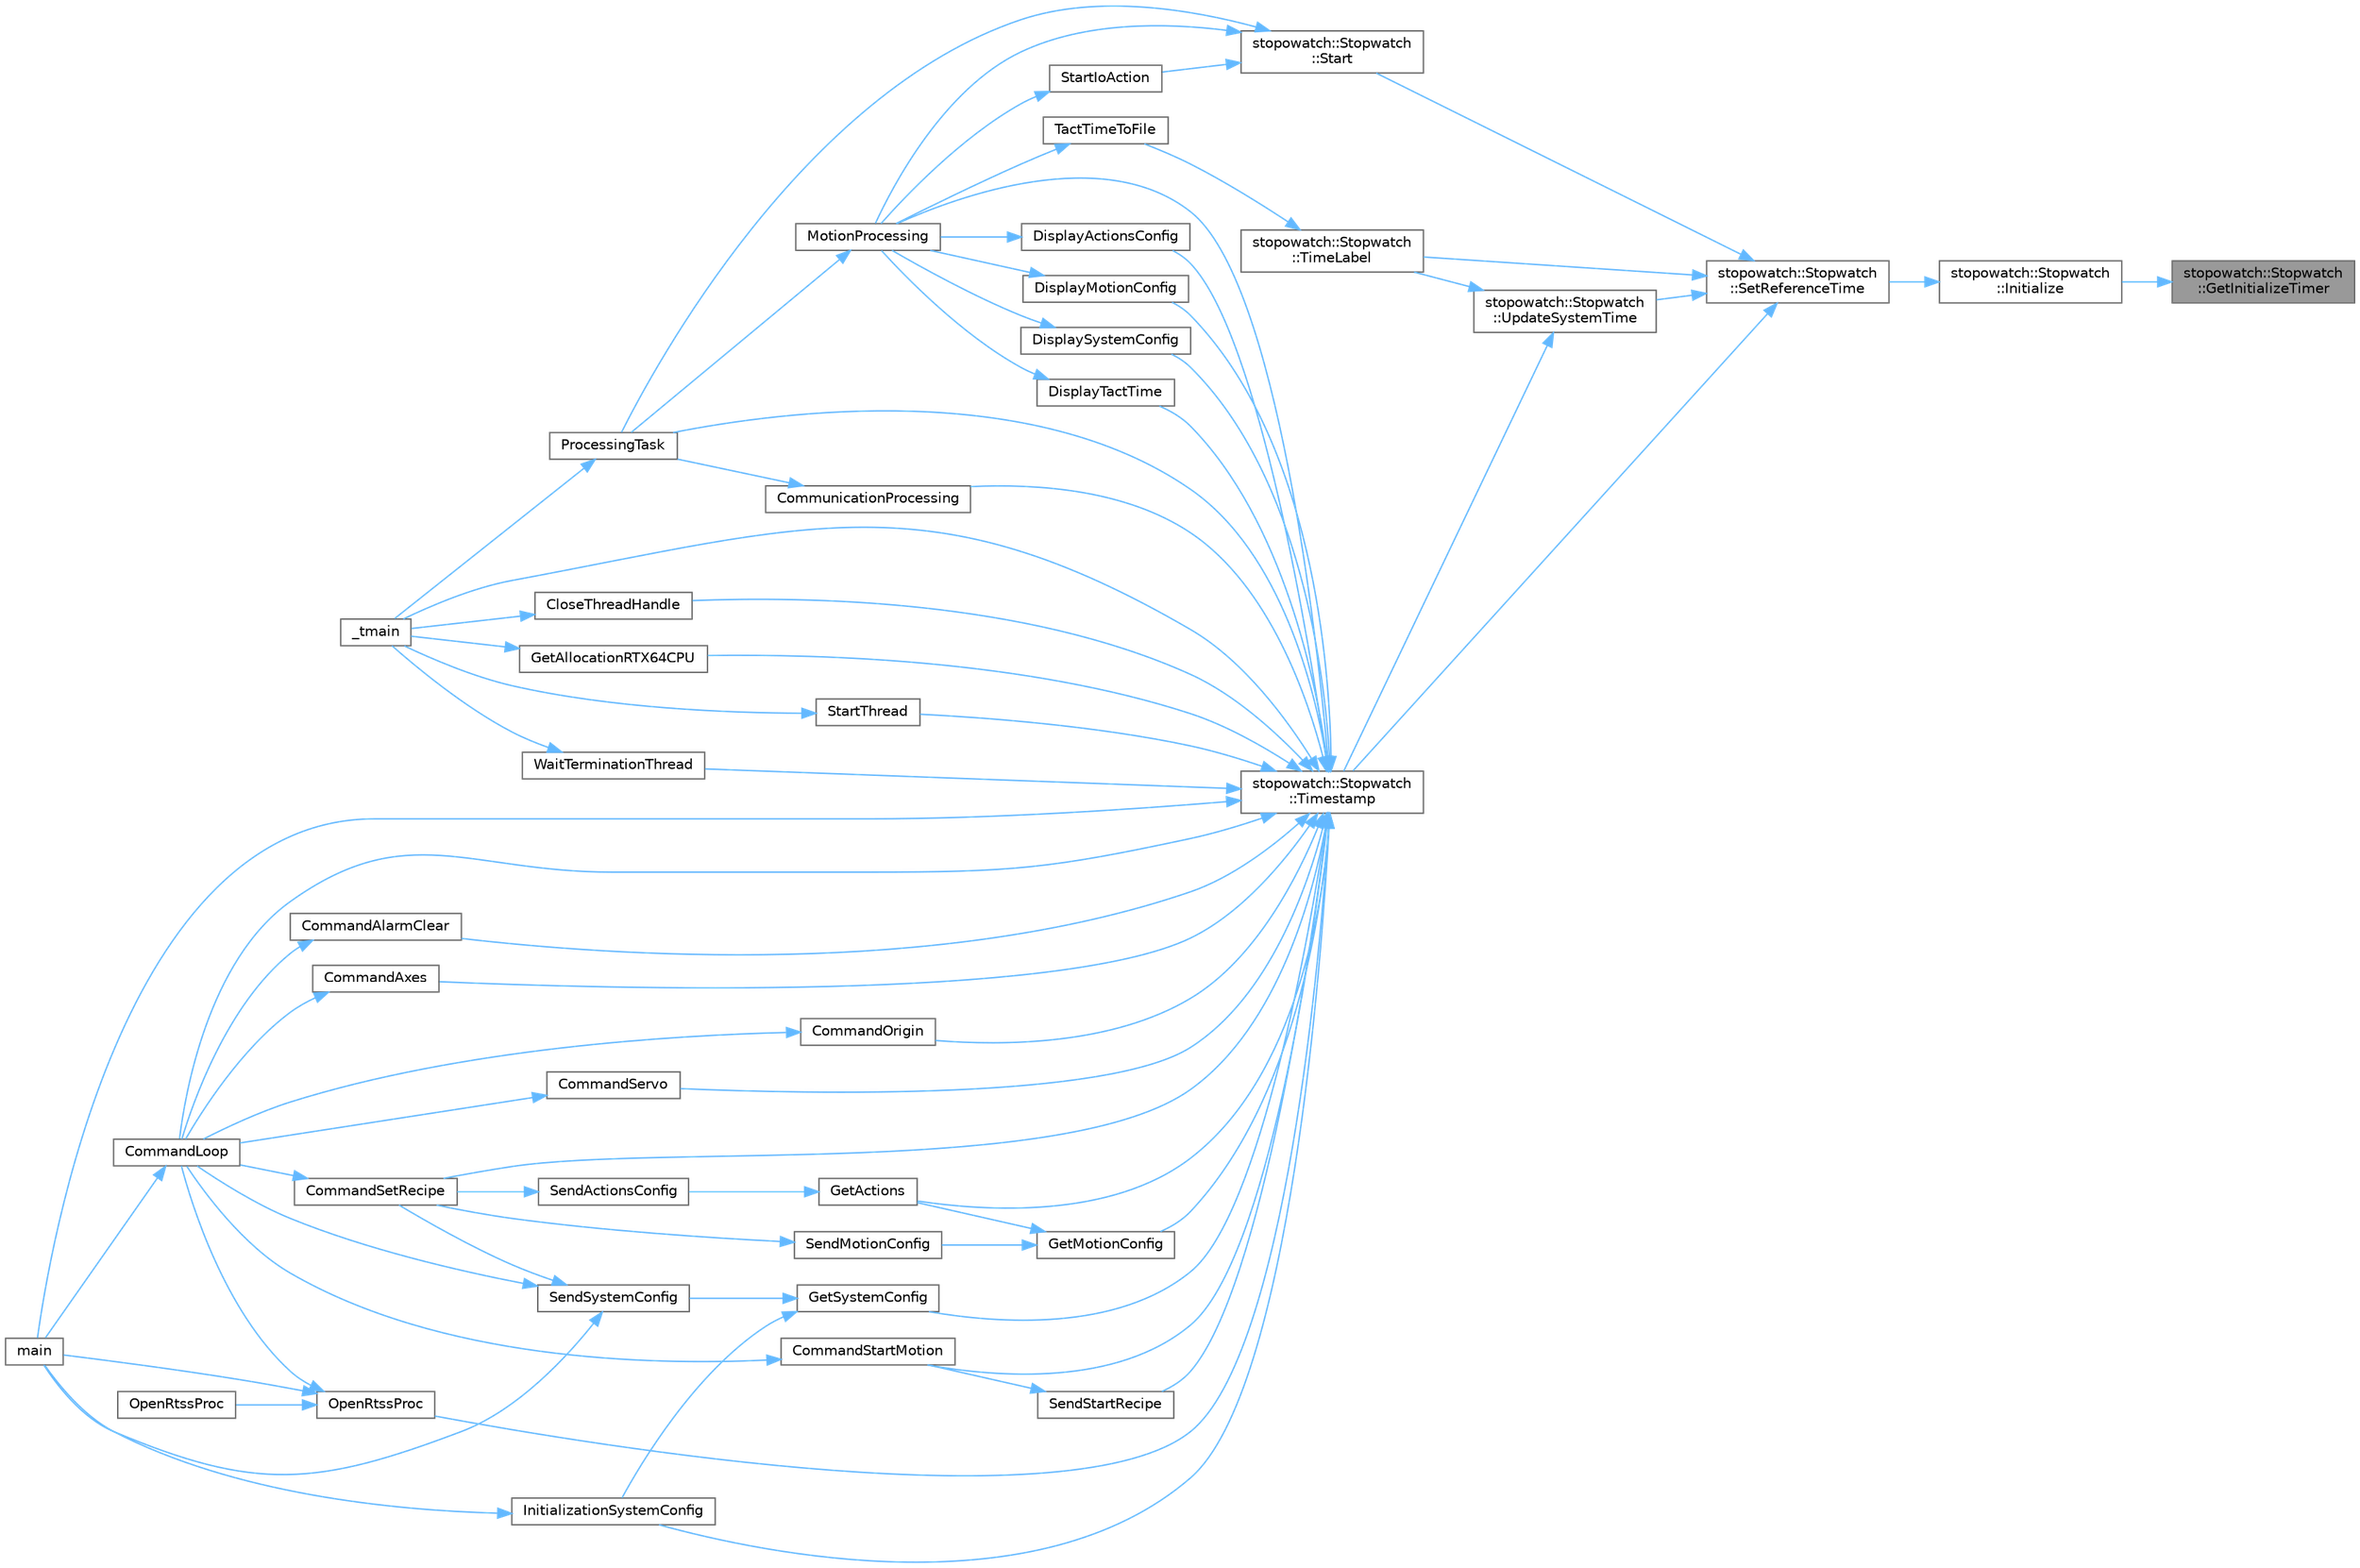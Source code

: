 digraph "stopowatch::Stopwatch::GetInitializeTimer"
{
 // LATEX_PDF_SIZE
  bgcolor="transparent";
  edge [fontname=Helvetica,fontsize=10,labelfontname=Helvetica,labelfontsize=10];
  node [fontname=Helvetica,fontsize=10,shape=box,height=0.2,width=0.4];
  rankdir="RL";
  Node1 [id="Node000001",label="stopowatch::Stopwatch\l::GetInitializeTimer",height=0.2,width=0.4,color="gray40", fillcolor="grey60", style="filled", fontcolor="black",tooltip="초기 타이머를 설정하는 함수입니다."];
  Node1 -> Node2 [id="edge1_Node000001_Node000002",dir="back",color="steelblue1",style="solid",tooltip=" "];
  Node2 [id="Node000002",label="stopowatch::Stopwatch\l::Initialize",height=0.2,width=0.4,color="grey40", fillcolor="white", style="filled",URL="$a00153.html#a7a6a5fa3f41742bb98935745bec45665",tooltip="초기화 함수입니다."];
  Node2 -> Node3 [id="edge2_Node000002_Node000003",dir="back",color="steelblue1",style="solid",tooltip=" "];
  Node3 [id="Node000003",label="stopowatch::Stopwatch\l::SetReferenceTime",height=0.2,width=0.4,color="grey40", fillcolor="white", style="filled",URL="$a00153.html#ab9109777a989e397989e57ed02f963aa",tooltip="참조 시간을 설정하는 함수입니다."];
  Node3 -> Node4 [id="edge3_Node000003_Node000004",dir="back",color="steelblue1",style="solid",tooltip=" "];
  Node4 [id="Node000004",label="stopowatch::Stopwatch\l::Start",height=0.2,width=0.4,color="grey40", fillcolor="white", style="filled",URL="$a00153.html#a592a6e97895a7f876cbf52f4d01f83ab",tooltip="지정된 채널의 타이머를 시작하는 함수입니다."];
  Node4 -> Node5 [id="edge4_Node000004_Node000005",dir="back",color="steelblue1",style="solid",tooltip=" "];
  Node5 [id="Node000005",label="MotionProcessing",height=0.2,width=0.4,color="grey40", fillcolor="white", style="filled",URL="$a00047.html#a4f9769b178418fdb7769bf8bb92c2773",tooltip="주어진 상태에 따라 모션 처리를 수행합니다."];
  Node5 -> Node6 [id="edge5_Node000005_Node000006",dir="back",color="steelblue1",style="solid",tooltip=" "];
  Node6 [id="Node000006",label="ProcessingTask",height=0.2,width=0.4,color="grey40", fillcolor="white", style="filled",URL="$a00047.html#a3db71c15151b4d493496a84b964c847b",tooltip="주어진 작업을 수행하는 스레드 함수입니다."];
  Node6 -> Node7 [id="edge6_Node000006_Node000007",dir="back",color="steelblue1",style="solid",tooltip=" "];
  Node7 [id="Node000007",label="_tmain",height=0.2,width=0.4,color="grey40", fillcolor="white", style="filled",URL="$a00047.html#a353674c5af92be7fb389265cde4e5e03",tooltip=" "];
  Node4 -> Node6 [id="edge7_Node000004_Node000006",dir="back",color="steelblue1",style="solid",tooltip=" "];
  Node4 -> Node8 [id="edge8_Node000004_Node000008",dir="back",color="steelblue1",style="solid",tooltip=" "];
  Node8 [id="Node000008",label="StartIoAction",height=0.2,width=0.4,color="grey40", fillcolor="white", style="filled",URL="$a00047.html#aba80849ebaf4b9e344713667832c33bf",tooltip="주어진 번호의 IO 액션을 시작합니다."];
  Node8 -> Node5 [id="edge9_Node000008_Node000005",dir="back",color="steelblue1",style="solid",tooltip=" "];
  Node3 -> Node9 [id="edge10_Node000003_Node000009",dir="back",color="steelblue1",style="solid",tooltip=" "];
  Node9 [id="Node000009",label="stopowatch::Stopwatch\l::TimeLabel",height=0.2,width=0.4,color="grey40", fillcolor="white", style="filled",URL="$a00153.html#a155591e6deca4cb16a0fed796c6df8c9",tooltip="현재 시간의 레이블을 문자열로 반환하는 함수입니다."];
  Node9 -> Node10 [id="edge11_Node000009_Node000010",dir="back",color="steelblue1",style="solid",tooltip=" "];
  Node10 [id="Node000010",label="TactTimeToFile",height=0.2,width=0.4,color="grey40", fillcolor="white", style="filled",URL="$a00047.html#a51ec2b1e237a68f7eb00da453d49b9c1",tooltip="동작 시간을 파일에 저장합니다."];
  Node10 -> Node5 [id="edge12_Node000010_Node000005",dir="back",color="steelblue1",style="solid",tooltip=" "];
  Node3 -> Node11 [id="edge13_Node000003_Node000011",dir="back",color="steelblue1",style="solid",tooltip=" "];
  Node11 [id="Node000011",label="stopowatch::Stopwatch\l::Timestamp",height=0.2,width=0.4,color="grey40", fillcolor="white", style="filled",URL="$a00153.html#aa8017c358d91e6facd902a0f12176da0",tooltip="현재 시간의 타임스탬프를 문자열로 반환하는 함수입니다."];
  Node11 -> Node7 [id="edge14_Node000011_Node000007",dir="back",color="steelblue1",style="solid",tooltip=" "];
  Node11 -> Node12 [id="edge15_Node000011_Node000012",dir="back",color="steelblue1",style="solid",tooltip=" "];
  Node12 [id="Node000012",label="CloseThreadHandle",height=0.2,width=0.4,color="grey40", fillcolor="white", style="filled",URL="$a00047.html#a3754d22c5256ceffecceff1d802dd1b8",tooltip="주어진 스레드 핸들을 닫습니다."];
  Node12 -> Node7 [id="edge16_Node000012_Node000007",dir="back",color="steelblue1",style="solid",tooltip=" "];
  Node11 -> Node13 [id="edge17_Node000011_Node000013",dir="back",color="steelblue1",style="solid",tooltip=" "];
  Node13 [id="Node000013",label="CommandAlarmClear",height=0.2,width=0.4,color="grey40", fillcolor="white", style="filled",URL="$a00059.html#aaf9355530299b89768fe14680b3a5e3e",tooltip="알람 해제 관련 명령어를 처리합니다."];
  Node13 -> Node14 [id="edge18_Node000013_Node000014",dir="back",color="steelblue1",style="solid",tooltip=" "];
  Node14 [id="Node000014",label="CommandLoop",height=0.2,width=0.4,color="grey40", fillcolor="white", style="filled",URL="$a00059.html#a4bab8a811513db99dd6cf77f2072aa88",tooltip="사용자 명령을 처리하는 루프입니다."];
  Node14 -> Node15 [id="edge19_Node000014_Node000015",dir="back",color="steelblue1",style="solid",tooltip=" "];
  Node15 [id="Node000015",label="main",height=0.2,width=0.4,color="grey40", fillcolor="white", style="filled",URL="$a00059.html#a9ef43c94a04d3145f5f315231da4526e",tooltip=" "];
  Node11 -> Node16 [id="edge20_Node000011_Node000016",dir="back",color="steelblue1",style="solid",tooltip=" "];
  Node16 [id="Node000016",label="CommandAxes",height=0.2,width=0.4,color="grey40", fillcolor="white", style="filled",URL="$a00059.html#adbe7f1246db3436d145db64722faed15",tooltip="축 관련 명령어를 처리합니다."];
  Node16 -> Node14 [id="edge21_Node000016_Node000014",dir="back",color="steelblue1",style="solid",tooltip=" "];
  Node11 -> Node14 [id="edge22_Node000011_Node000014",dir="back",color="steelblue1",style="solid",tooltip=" "];
  Node11 -> Node17 [id="edge23_Node000011_Node000017",dir="back",color="steelblue1",style="solid",tooltip=" "];
  Node17 [id="Node000017",label="CommandOrigin",height=0.2,width=0.4,color="grey40", fillcolor="white", style="filled",URL="$a00059.html#a7078711d4ea848605761d22f0a07d404",tooltip="원점 복귀 관련 명령어를 처리합니다."];
  Node17 -> Node14 [id="edge24_Node000017_Node000014",dir="back",color="steelblue1",style="solid",tooltip=" "];
  Node11 -> Node18 [id="edge25_Node000011_Node000018",dir="back",color="steelblue1",style="solid",tooltip=" "];
  Node18 [id="Node000018",label="CommandServo",height=0.2,width=0.4,color="grey40", fillcolor="white", style="filled",URL="$a00059.html#a97e74a080723dcde2fc3469029fdb5dd",tooltip="서보 관련 명령어를 처리합니다."];
  Node18 -> Node14 [id="edge26_Node000018_Node000014",dir="back",color="steelblue1",style="solid",tooltip=" "];
  Node11 -> Node19 [id="edge27_Node000011_Node000019",dir="back",color="steelblue1",style="solid",tooltip=" "];
  Node19 [id="Node000019",label="CommandSetRecipe",height=0.2,width=0.4,color="grey40", fillcolor="white", style="filled",URL="$a00059.html#ad1d8d77c29d483b0d119e05173b08673",tooltip="레시피 설정 관련 명령어를 처리합니다."];
  Node19 -> Node14 [id="edge28_Node000019_Node000014",dir="back",color="steelblue1",style="solid",tooltip=" "];
  Node11 -> Node20 [id="edge29_Node000011_Node000020",dir="back",color="steelblue1",style="solid",tooltip=" "];
  Node20 [id="Node000020",label="CommandStartMotion",height=0.2,width=0.4,color="grey40", fillcolor="white", style="filled",URL="$a00059.html#a27232eec7761cf7b60f64f83d591fd9c",tooltip="모션 시작 관련 명령어를 처리합니다."];
  Node20 -> Node14 [id="edge30_Node000020_Node000014",dir="back",color="steelblue1",style="solid",tooltip=" "];
  Node11 -> Node21 [id="edge31_Node000011_Node000021",dir="back",color="steelblue1",style="solid",tooltip=" "];
  Node21 [id="Node000021",label="CommunicationProcessing",height=0.2,width=0.4,color="grey40", fillcolor="white", style="filled",URL="$a00047.html#ad6cddbe389369006f50244e7ff4fd90e",tooltip="수신된 명령에 따라 통신을 처리합니다."];
  Node21 -> Node6 [id="edge32_Node000021_Node000006",dir="back",color="steelblue1",style="solid",tooltip=" "];
  Node11 -> Node22 [id="edge33_Node000011_Node000022",dir="back",color="steelblue1",style="solid",tooltip=" "];
  Node22 [id="Node000022",label="DisplayActionsConfig",height=0.2,width=0.4,color="grey40", fillcolor="white", style="filled",URL="$a00047.html#a8246ed3e255a9f6a2e43f09cfe674ee5",tooltip="모든 액션 구성 정보를 출력합니다."];
  Node22 -> Node5 [id="edge34_Node000022_Node000005",dir="back",color="steelblue1",style="solid",tooltip=" "];
  Node11 -> Node23 [id="edge35_Node000011_Node000023",dir="back",color="steelblue1",style="solid",tooltip=" "];
  Node23 [id="Node000023",label="DisplayMotionConfig",height=0.2,width=0.4,color="grey40", fillcolor="white", style="filled",URL="$a00047.html#a899d47551ba606f95dc0c49300486465",tooltip="모션 구성 정보를 출력합니다."];
  Node23 -> Node5 [id="edge36_Node000023_Node000005",dir="back",color="steelblue1",style="solid",tooltip=" "];
  Node11 -> Node24 [id="edge37_Node000011_Node000024",dir="back",color="steelblue1",style="solid",tooltip=" "];
  Node24 [id="Node000024",label="DisplaySystemConfig",height=0.2,width=0.4,color="grey40", fillcolor="white", style="filled",URL="$a00047.html#ad55b26e0e60f35d5b35fc14c426728fd",tooltip="시스템 구성 정보를 출력합니다."];
  Node24 -> Node5 [id="edge38_Node000024_Node000005",dir="back",color="steelblue1",style="solid",tooltip=" "];
  Node11 -> Node25 [id="edge39_Node000011_Node000025",dir="back",color="steelblue1",style="solid",tooltip=" "];
  Node25 [id="Node000025",label="DisplayTactTime",height=0.2,width=0.4,color="grey40", fillcolor="white", style="filled",URL="$a00047.html#a3b4cb51bd003b4867a47032c4c8f121f",tooltip="지정된 반복 및 액션 횟수에 따른 동작 시간을 출력합니다."];
  Node25 -> Node5 [id="edge40_Node000025_Node000005",dir="back",color="steelblue1",style="solid",tooltip=" "];
  Node11 -> Node26 [id="edge41_Node000011_Node000026",dir="back",color="steelblue1",style="solid",tooltip=" "];
  Node26 [id="Node000026",label="GetActions",height=0.2,width=0.4,color="grey40", fillcolor="white", style="filled",URL="$a00059.html#a9470ae1a4450c0115066eabafeb5c698",tooltip="액션 객체 배열을 가져옵니다."];
  Node26 -> Node27 [id="edge42_Node000026_Node000027",dir="back",color="steelblue1",style="solid",tooltip=" "];
  Node27 [id="Node000027",label="SendActionsConfig",height=0.2,width=0.4,color="grey40", fillcolor="white", style="filled",URL="$a00059.html#a1d71225d8f429c3ec023dcc86f760e81",tooltip="액션 구성 정보를 전송합니다."];
  Node27 -> Node19 [id="edge43_Node000027_Node000019",dir="back",color="steelblue1",style="solid",tooltip=" "];
  Node11 -> Node28 [id="edge44_Node000011_Node000028",dir="back",color="steelblue1",style="solid",tooltip=" "];
  Node28 [id="Node000028",label="GetAllocationRTX64CPU",height=0.2,width=0.4,color="grey40", fillcolor="white", style="filled",URL="$a00047.html#ac3520566a2d6657ba663676a4a9d2851",tooltip="RTX64의 현재 CPU 할당 정보를 가져옵니다."];
  Node28 -> Node7 [id="edge45_Node000028_Node000007",dir="back",color="steelblue1",style="solid",tooltip=" "];
  Node11 -> Node29 [id="edge46_Node000011_Node000029",dir="back",color="steelblue1",style="solid",tooltip=" "];
  Node29 [id="Node000029",label="GetMotionConfig",height=0.2,width=0.4,color="grey40", fillcolor="white", style="filled",URL="$a00059.html#a8a06f0e167fd52499dd35a88471c5f05",tooltip="모션 구성 정보를 가져옵니다."];
  Node29 -> Node26 [id="edge47_Node000029_Node000026",dir="back",color="steelblue1",style="solid",tooltip=" "];
  Node29 -> Node30 [id="edge48_Node000029_Node000030",dir="back",color="steelblue1",style="solid",tooltip=" "];
  Node30 [id="Node000030",label="SendMotionConfig",height=0.2,width=0.4,color="grey40", fillcolor="white", style="filled",URL="$a00059.html#a54363b47da7e426f01f62ba53b6b9344",tooltip="모션 구성 정보를 전송합니다."];
  Node30 -> Node19 [id="edge49_Node000030_Node000019",dir="back",color="steelblue1",style="solid",tooltip=" "];
  Node11 -> Node31 [id="edge50_Node000011_Node000031",dir="back",color="steelblue1",style="solid",tooltip=" "];
  Node31 [id="Node000031",label="GetSystemConfig",height=0.2,width=0.4,color="grey40", fillcolor="white", style="filled",URL="$a00059.html#aee94903f757b096a3d7a3eacf58d8f2f",tooltip="시스템 구성 정보를 가져옵니다."];
  Node31 -> Node32 [id="edge51_Node000031_Node000032",dir="back",color="steelblue1",style="solid",tooltip=" "];
  Node32 [id="Node000032",label="InitializationSystemConfig",height=0.2,width=0.4,color="grey40", fillcolor="white", style="filled",URL="$a00059.html#ab004bb3ed848531ece00b3093909b2ad",tooltip="시스템 구성 정보를 초기화합니다."];
  Node32 -> Node15 [id="edge52_Node000032_Node000015",dir="back",color="steelblue1",style="solid",tooltip=" "];
  Node31 -> Node33 [id="edge53_Node000031_Node000033",dir="back",color="steelblue1",style="solid",tooltip=" "];
  Node33 [id="Node000033",label="SendSystemConfig",height=0.2,width=0.4,color="grey40", fillcolor="white", style="filled",URL="$a00059.html#ad1c7cc0ca7b7cd239b6120ea7dafd9b6",tooltip="시스템 구성 정보를 전송합니다."];
  Node33 -> Node14 [id="edge54_Node000033_Node000014",dir="back",color="steelblue1",style="solid",tooltip=" "];
  Node33 -> Node19 [id="edge55_Node000033_Node000019",dir="back",color="steelblue1",style="solid",tooltip=" "];
  Node33 -> Node15 [id="edge56_Node000033_Node000015",dir="back",color="steelblue1",style="solid",tooltip=" "];
  Node11 -> Node32 [id="edge57_Node000011_Node000032",dir="back",color="steelblue1",style="solid",tooltip=" "];
  Node11 -> Node15 [id="edge58_Node000011_Node000015",dir="back",color="steelblue1",style="solid",tooltip=" "];
  Node11 -> Node5 [id="edge59_Node000011_Node000005",dir="back",color="steelblue1",style="solid",tooltip=" "];
  Node11 -> Node34 [id="edge60_Node000011_Node000034",dir="back",color="steelblue1",style="solid",tooltip=" "];
  Node34 [id="Node000034",label="OpenRtssProc",height=0.2,width=0.4,color="grey40", fillcolor="white", style="filled",URL="$a00059.html#a02d0d3b7781c974b1acde665bad5c55a",tooltip="지정된 경로의 RTSS 프로세스를 엽니다."];
  Node34 -> Node14 [id="edge61_Node000034_Node000014",dir="back",color="steelblue1",style="solid",tooltip=" "];
  Node34 -> Node15 [id="edge62_Node000034_Node000015",dir="back",color="steelblue1",style="solid",tooltip=" "];
  Node34 -> Node35 [id="edge63_Node000034_Node000035",dir="back",color="steelblue1",style="solid",tooltip=" "];
  Node35 [id="Node000035",label="OpenRtssProc",height=0.2,width=0.4,color="grey40", fillcolor="white", style="filled",URL="$a00059.html#a312f81ba8fc13c40008c76701abf6b0a",tooltip="시스템 구성 정보를 사용하여 RTSS 프로세스를 엽니다."];
  Node11 -> Node6 [id="edge64_Node000011_Node000006",dir="back",color="steelblue1",style="solid",tooltip=" "];
  Node11 -> Node36 [id="edge65_Node000011_Node000036",dir="back",color="steelblue1",style="solid",tooltip=" "];
  Node36 [id="Node000036",label="SendStartRecipe",height=0.2,width=0.4,color="grey40", fillcolor="white", style="filled",URL="$a00059.html#a84a1e319ef084d1530c222f7d69b0552",tooltip="레시피 시작 명령을 전송합니다."];
  Node36 -> Node20 [id="edge66_Node000036_Node000020",dir="back",color="steelblue1",style="solid",tooltip=" "];
  Node11 -> Node37 [id="edge67_Node000011_Node000037",dir="back",color="steelblue1",style="solid",tooltip=" "];
  Node37 [id="Node000037",label="StartThread",height=0.2,width=0.4,color="grey40", fillcolor="white", style="filled",URL="$a00047.html#aeb58a1737ef48a76996e8bb362fec066",tooltip="주어진 작업을 수행할 새로운 스레드를 시작합니다."];
  Node37 -> Node7 [id="edge68_Node000037_Node000007",dir="back",color="steelblue1",style="solid",tooltip=" "];
  Node11 -> Node38 [id="edge69_Node000011_Node000038",dir="back",color="steelblue1",style="solid",tooltip=" "];
  Node38 [id="Node000038",label="WaitTerminationThread",height=0.2,width=0.4,color="grey40", fillcolor="white", style="filled",URL="$a00047.html#a6e703e91084cf57867ba8bfa121cd11d",tooltip="주어진 스레드의 종료를 기다립니다."];
  Node38 -> Node7 [id="edge70_Node000038_Node000007",dir="back",color="steelblue1",style="solid",tooltip=" "];
  Node3 -> Node39 [id="edge71_Node000003_Node000039",dir="back",color="steelblue1",style="solid",tooltip=" "];
  Node39 [id="Node000039",label="stopowatch::Stopwatch\l::UpdateSystemTime",height=0.2,width=0.4,color="grey40", fillcolor="white", style="filled",URL="$a00153.html#a10e8747e2e04ee2a402f848bfb001d99",tooltip="현재 시스템 시간을 업데이트하는 함수입니다."];
  Node39 -> Node9 [id="edge72_Node000039_Node000009",dir="back",color="steelblue1",style="solid",tooltip=" "];
  Node39 -> Node11 [id="edge73_Node000039_Node000011",dir="back",color="steelblue1",style="solid",tooltip=" "];
}
